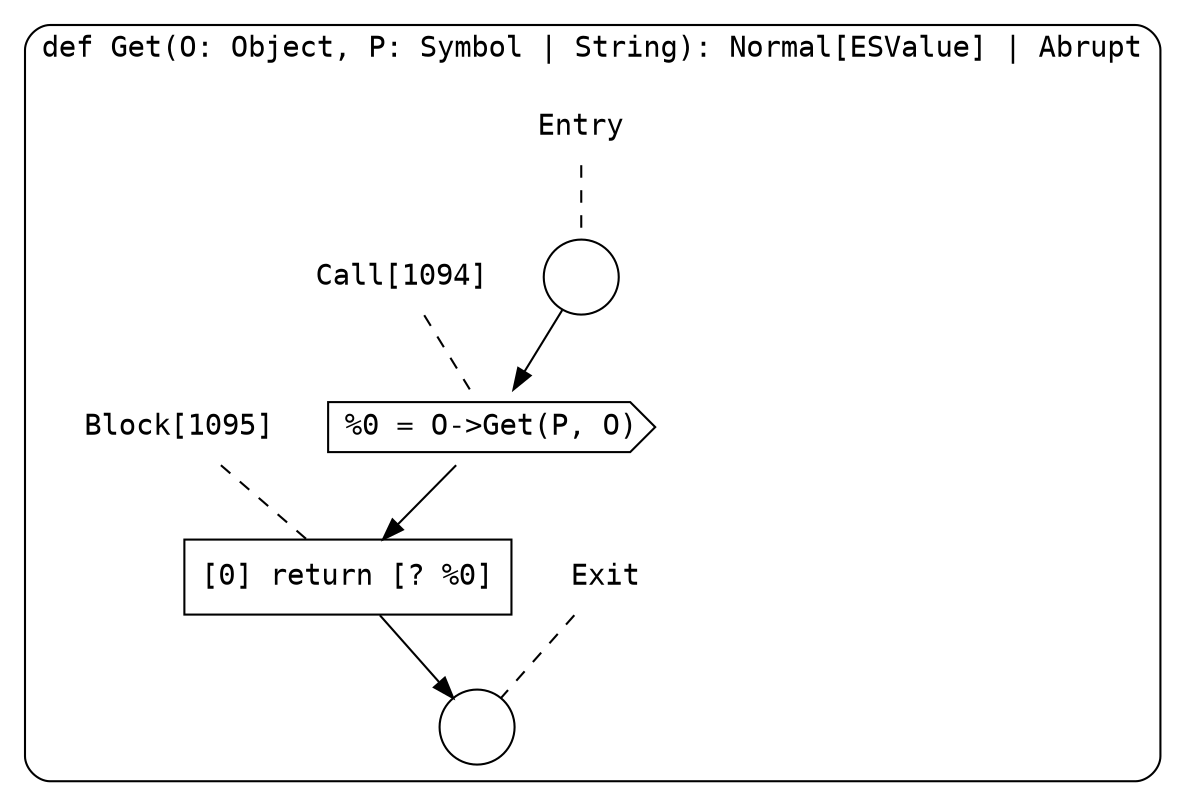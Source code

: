 digraph {
  graph [fontname = "Consolas"]
  node [fontname = "Consolas"]
  edge [fontname = "Consolas"]
  subgraph cluster130 {
    label = "def Get(O: Object, P: Symbol | String): Normal[ESValue] | Abrupt"
    style = rounded
    cluster130_entry_name [shape=none, label=<<font color="black">Entry</font>>]
    cluster130_entry_name -> cluster130_entry [arrowhead=none, color="black", style=dashed]
    cluster130_entry [shape=circle label=" " color="black" fillcolor="white" style=filled]
    cluster130_entry -> node1094 [color="black"]
    cluster130_exit_name [shape=none, label=<<font color="black">Exit</font>>]
    cluster130_exit_name -> cluster130_exit [arrowhead=none, color="black", style=dashed]
    cluster130_exit [shape=circle label=" " color="black" fillcolor="white" style=filled]
    node1094_name [shape=none, label=<<font color="black">Call[1094]</font>>]
    node1094_name -> node1094 [arrowhead=none, color="black", style=dashed]
    node1094 [shape=cds, label=<<font color="black">%0 = O-&gt;Get(P, O)</font>> color="black" fillcolor="white", style=filled]
    node1094 -> node1095 [color="black"]
    node1095_name [shape=none, label=<<font color="black">Block[1095]</font>>]
    node1095_name -> node1095 [arrowhead=none, color="black", style=dashed]
    node1095 [shape=box, label=<<font color="black">[0] return [? %0]<BR ALIGN="LEFT"/></font>> color="black" fillcolor="white", style=filled]
    node1095 -> cluster130_exit [color="black"]
  }
}